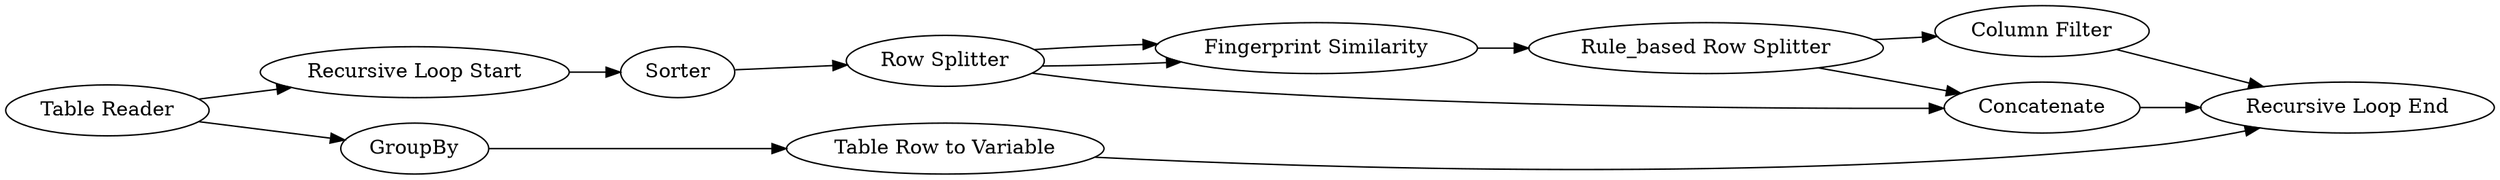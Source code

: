 digraph {
	24 [label="Recursive Loop Start"]
	25 [label=Sorter]
	26 [label="Row Splitter"]
	27 [label="Fingerprint Similarity"]
	28 [label="Rule_based Row Splitter"]
	29 [label=Concatenate]
	30 [label="Recursive Loop End"]
	31 [label="Table Reader"]
	32 [label="Column Filter"]
	33 [label=GroupBy]
	34 [label="Table Row to Variable"]
	24 -> 25
	25 -> 26
	26 -> 27
	26 -> 27
	26 -> 29
	27 -> 28
	28 -> 29
	28 -> 32
	29 -> 30
	31 -> 24
	31 -> 33
	32 -> 30
	33 -> 34
	34 -> 30
	rankdir=LR
}
